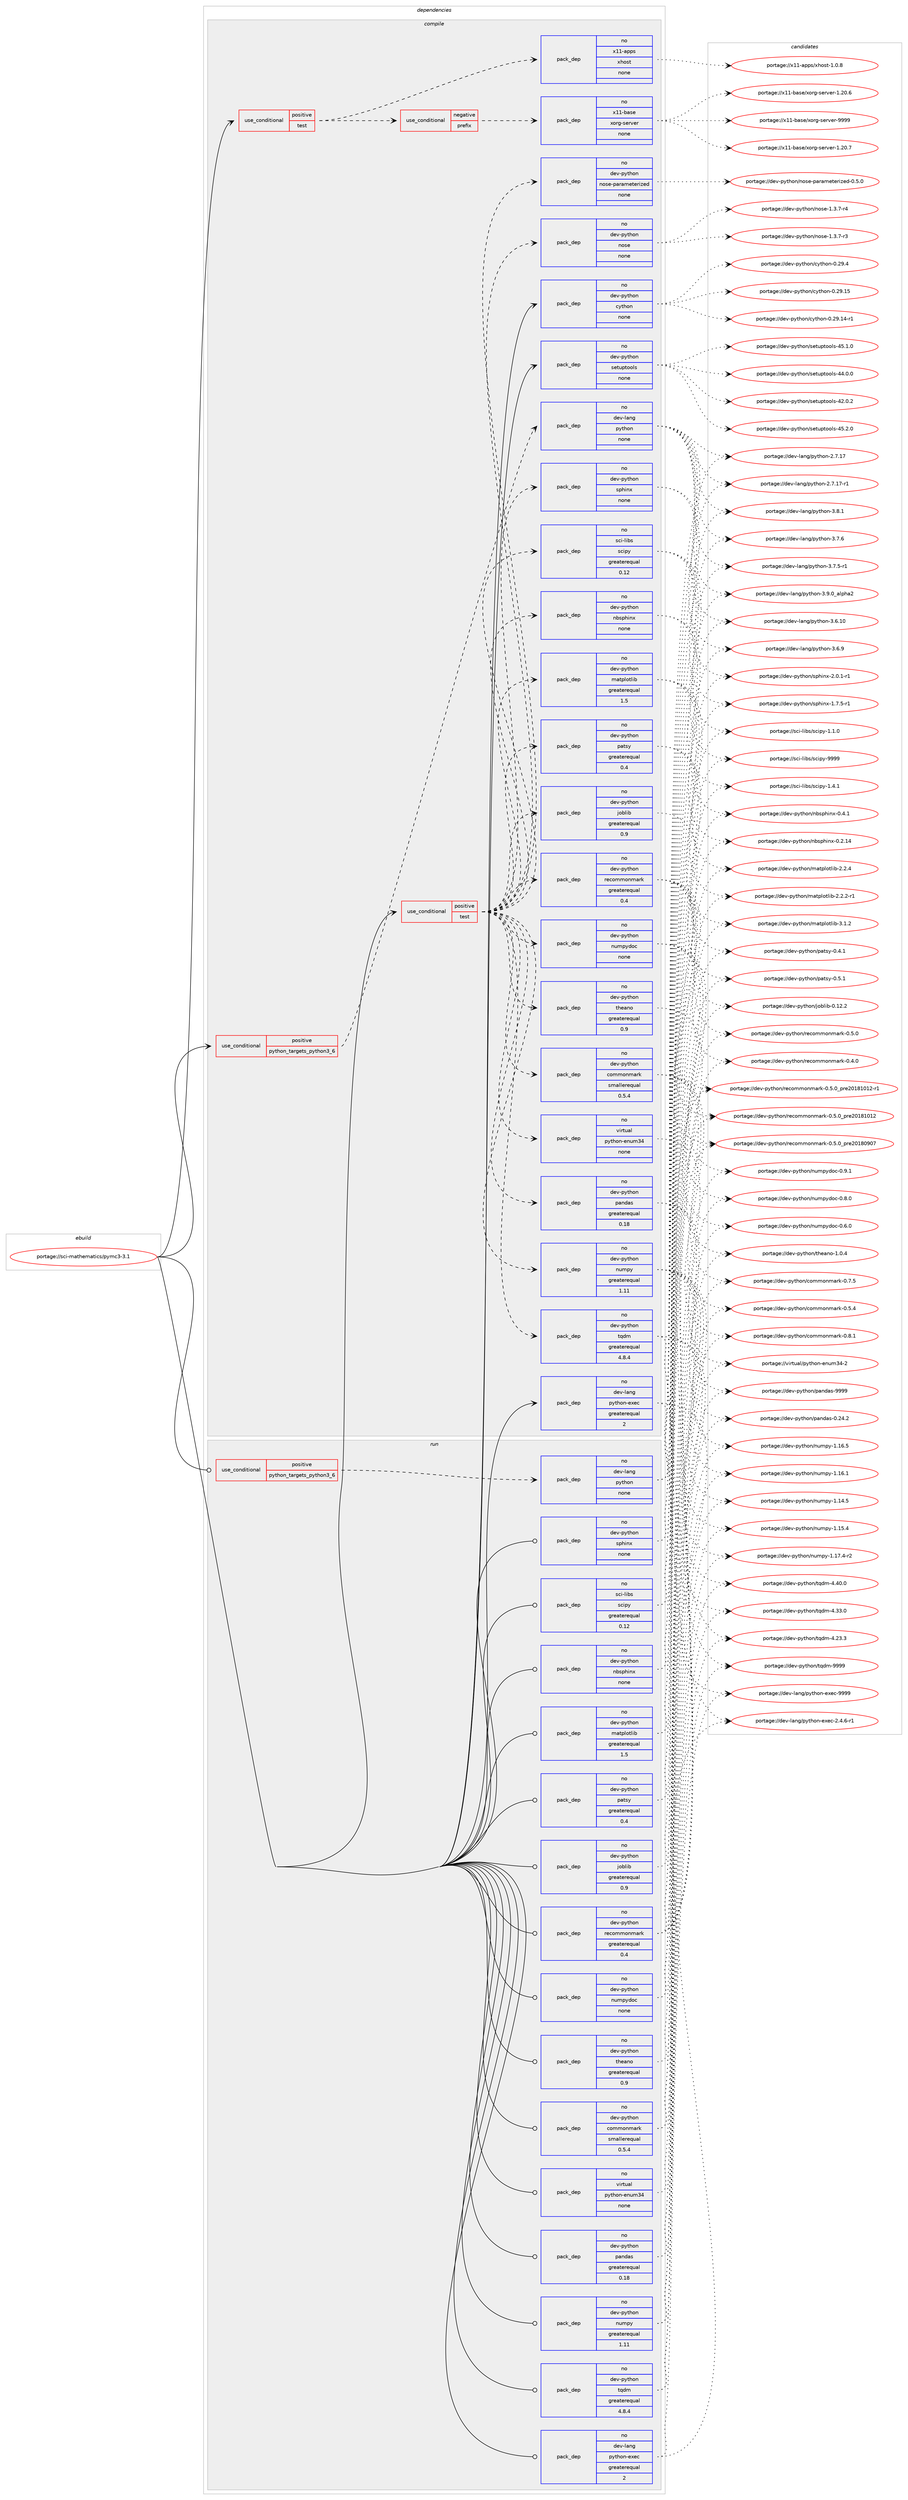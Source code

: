 digraph prolog {

# *************
# Graph options
# *************

newrank=true;
concentrate=true;
compound=true;
graph [rankdir=LR,fontname=Helvetica,fontsize=10,ranksep=1.5];#, ranksep=2.5, nodesep=0.2];
edge  [arrowhead=vee];
node  [fontname=Helvetica,fontsize=10];

# **********
# The ebuild
# **********

subgraph cluster_leftcol {
color=gray;
rank=same;
label=<<i>ebuild</i>>;
id [label="portage://sci-mathematics/pymc3-3.1", color=red, width=4, href="../sci-mathematics/pymc3-3.1.svg"];
}

# ****************
# The dependencies
# ****************

subgraph cluster_midcol {
color=gray;
label=<<i>dependencies</i>>;
subgraph cluster_compile {
fillcolor="#eeeeee";
style=filled;
label=<<i>compile</i>>;
subgraph cond16700 {
dependency85056 [label=<<TABLE BORDER="0" CELLBORDER="1" CELLSPACING="0" CELLPADDING="4"><TR><TD ROWSPAN="3" CELLPADDING="10">use_conditional</TD></TR><TR><TD>positive</TD></TR><TR><TD>python_targets_python3_6</TD></TR></TABLE>>, shape=none, color=red];
subgraph pack66903 {
dependency85057 [label=<<TABLE BORDER="0" CELLBORDER="1" CELLSPACING="0" CELLPADDING="4" WIDTH="220"><TR><TD ROWSPAN="6" CELLPADDING="30">pack_dep</TD></TR><TR><TD WIDTH="110">no</TD></TR><TR><TD>dev-lang</TD></TR><TR><TD>python</TD></TR><TR><TD>none</TD></TR><TR><TD></TD></TR></TABLE>>, shape=none, color=blue];
}
dependency85056:e -> dependency85057:w [weight=20,style="dashed",arrowhead="vee"];
}
id:e -> dependency85056:w [weight=20,style="solid",arrowhead="vee"];
subgraph cond16701 {
dependency85058 [label=<<TABLE BORDER="0" CELLBORDER="1" CELLSPACING="0" CELLPADDING="4"><TR><TD ROWSPAN="3" CELLPADDING="10">use_conditional</TD></TR><TR><TD>positive</TD></TR><TR><TD>test</TD></TR></TABLE>>, shape=none, color=red];
subgraph cond16702 {
dependency85059 [label=<<TABLE BORDER="0" CELLBORDER="1" CELLSPACING="0" CELLPADDING="4"><TR><TD ROWSPAN="3" CELLPADDING="10">use_conditional</TD></TR><TR><TD>negative</TD></TR><TR><TD>prefix</TD></TR></TABLE>>, shape=none, color=red];
subgraph pack66904 {
dependency85060 [label=<<TABLE BORDER="0" CELLBORDER="1" CELLSPACING="0" CELLPADDING="4" WIDTH="220"><TR><TD ROWSPAN="6" CELLPADDING="30">pack_dep</TD></TR><TR><TD WIDTH="110">no</TD></TR><TR><TD>x11-base</TD></TR><TR><TD>xorg-server</TD></TR><TR><TD>none</TD></TR><TR><TD></TD></TR></TABLE>>, shape=none, color=blue];
}
dependency85059:e -> dependency85060:w [weight=20,style="dashed",arrowhead="vee"];
}
dependency85058:e -> dependency85059:w [weight=20,style="dashed",arrowhead="vee"];
subgraph pack66905 {
dependency85061 [label=<<TABLE BORDER="0" CELLBORDER="1" CELLSPACING="0" CELLPADDING="4" WIDTH="220"><TR><TD ROWSPAN="6" CELLPADDING="30">pack_dep</TD></TR><TR><TD WIDTH="110">no</TD></TR><TR><TD>x11-apps</TD></TR><TR><TD>xhost</TD></TR><TR><TD>none</TD></TR><TR><TD></TD></TR></TABLE>>, shape=none, color=blue];
}
dependency85058:e -> dependency85061:w [weight=20,style="dashed",arrowhead="vee"];
}
id:e -> dependency85058:w [weight=20,style="solid",arrowhead="vee"];
subgraph cond16703 {
dependency85062 [label=<<TABLE BORDER="0" CELLBORDER="1" CELLSPACING="0" CELLPADDING="4"><TR><TD ROWSPAN="3" CELLPADDING="10">use_conditional</TD></TR><TR><TD>positive</TD></TR><TR><TD>test</TD></TR></TABLE>>, shape=none, color=red];
subgraph pack66906 {
dependency85063 [label=<<TABLE BORDER="0" CELLBORDER="1" CELLSPACING="0" CELLPADDING="4" WIDTH="220"><TR><TD ROWSPAN="6" CELLPADDING="30">pack_dep</TD></TR><TR><TD WIDTH="110">no</TD></TR><TR><TD>dev-python</TD></TR><TR><TD>commonmark</TD></TR><TR><TD>smallerequal</TD></TR><TR><TD>0.5.4</TD></TR></TABLE>>, shape=none, color=blue];
}
dependency85062:e -> dependency85063:w [weight=20,style="dashed",arrowhead="vee"];
subgraph pack66907 {
dependency85064 [label=<<TABLE BORDER="0" CELLBORDER="1" CELLSPACING="0" CELLPADDING="4" WIDTH="220"><TR><TD ROWSPAN="6" CELLPADDING="30">pack_dep</TD></TR><TR><TD WIDTH="110">no</TD></TR><TR><TD>dev-python</TD></TR><TR><TD>joblib</TD></TR><TR><TD>greaterequal</TD></TR><TR><TD>0.9</TD></TR></TABLE>>, shape=none, color=blue];
}
dependency85062:e -> dependency85064:w [weight=20,style="dashed",arrowhead="vee"];
subgraph pack66908 {
dependency85065 [label=<<TABLE BORDER="0" CELLBORDER="1" CELLSPACING="0" CELLPADDING="4" WIDTH="220"><TR><TD ROWSPAN="6" CELLPADDING="30">pack_dep</TD></TR><TR><TD WIDTH="110">no</TD></TR><TR><TD>dev-python</TD></TR><TR><TD>numpy</TD></TR><TR><TD>greaterequal</TD></TR><TR><TD>1.11</TD></TR></TABLE>>, shape=none, color=blue];
}
dependency85062:e -> dependency85065:w [weight=20,style="dashed",arrowhead="vee"];
subgraph pack66909 {
dependency85066 [label=<<TABLE BORDER="0" CELLBORDER="1" CELLSPACING="0" CELLPADDING="4" WIDTH="220"><TR><TD ROWSPAN="6" CELLPADDING="30">pack_dep</TD></TR><TR><TD WIDTH="110">no</TD></TR><TR><TD>dev-python</TD></TR><TR><TD>matplotlib</TD></TR><TR><TD>greaterequal</TD></TR><TR><TD>1.5</TD></TR></TABLE>>, shape=none, color=blue];
}
dependency85062:e -> dependency85066:w [weight=20,style="dashed",arrowhead="vee"];
subgraph pack66910 {
dependency85067 [label=<<TABLE BORDER="0" CELLBORDER="1" CELLSPACING="0" CELLPADDING="4" WIDTH="220"><TR><TD ROWSPAN="6" CELLPADDING="30">pack_dep</TD></TR><TR><TD WIDTH="110">no</TD></TR><TR><TD>dev-python</TD></TR><TR><TD>nbsphinx</TD></TR><TR><TD>none</TD></TR><TR><TD></TD></TR></TABLE>>, shape=none, color=blue];
}
dependency85062:e -> dependency85067:w [weight=20,style="dashed",arrowhead="vee"];
subgraph pack66911 {
dependency85068 [label=<<TABLE BORDER="0" CELLBORDER="1" CELLSPACING="0" CELLPADDING="4" WIDTH="220"><TR><TD ROWSPAN="6" CELLPADDING="30">pack_dep</TD></TR><TR><TD WIDTH="110">no</TD></TR><TR><TD>dev-python</TD></TR><TR><TD>numpydoc</TD></TR><TR><TD>none</TD></TR><TR><TD></TD></TR></TABLE>>, shape=none, color=blue];
}
dependency85062:e -> dependency85068:w [weight=20,style="dashed",arrowhead="vee"];
subgraph pack66912 {
dependency85069 [label=<<TABLE BORDER="0" CELLBORDER="1" CELLSPACING="0" CELLPADDING="4" WIDTH="220"><TR><TD ROWSPAN="6" CELLPADDING="30">pack_dep</TD></TR><TR><TD WIDTH="110">no</TD></TR><TR><TD>dev-python</TD></TR><TR><TD>pandas</TD></TR><TR><TD>greaterequal</TD></TR><TR><TD>0.18</TD></TR></TABLE>>, shape=none, color=blue];
}
dependency85062:e -> dependency85069:w [weight=20,style="dashed",arrowhead="vee"];
subgraph pack66913 {
dependency85070 [label=<<TABLE BORDER="0" CELLBORDER="1" CELLSPACING="0" CELLPADDING="4" WIDTH="220"><TR><TD ROWSPAN="6" CELLPADDING="30">pack_dep</TD></TR><TR><TD WIDTH="110">no</TD></TR><TR><TD>dev-python</TD></TR><TR><TD>patsy</TD></TR><TR><TD>greaterequal</TD></TR><TR><TD>0.4</TD></TR></TABLE>>, shape=none, color=blue];
}
dependency85062:e -> dependency85070:w [weight=20,style="dashed",arrowhead="vee"];
subgraph pack66914 {
dependency85071 [label=<<TABLE BORDER="0" CELLBORDER="1" CELLSPACING="0" CELLPADDING="4" WIDTH="220"><TR><TD ROWSPAN="6" CELLPADDING="30">pack_dep</TD></TR><TR><TD WIDTH="110">no</TD></TR><TR><TD>dev-python</TD></TR><TR><TD>recommonmark</TD></TR><TR><TD>greaterequal</TD></TR><TR><TD>0.4</TD></TR></TABLE>>, shape=none, color=blue];
}
dependency85062:e -> dependency85071:w [weight=20,style="dashed",arrowhead="vee"];
subgraph pack66915 {
dependency85072 [label=<<TABLE BORDER="0" CELLBORDER="1" CELLSPACING="0" CELLPADDING="4" WIDTH="220"><TR><TD ROWSPAN="6" CELLPADDING="30">pack_dep</TD></TR><TR><TD WIDTH="110">no</TD></TR><TR><TD>dev-python</TD></TR><TR><TD>sphinx</TD></TR><TR><TD>none</TD></TR><TR><TD></TD></TR></TABLE>>, shape=none, color=blue];
}
dependency85062:e -> dependency85072:w [weight=20,style="dashed",arrowhead="vee"];
subgraph pack66916 {
dependency85073 [label=<<TABLE BORDER="0" CELLBORDER="1" CELLSPACING="0" CELLPADDING="4" WIDTH="220"><TR><TD ROWSPAN="6" CELLPADDING="30">pack_dep</TD></TR><TR><TD WIDTH="110">no</TD></TR><TR><TD>dev-python</TD></TR><TR><TD>theano</TD></TR><TR><TD>greaterequal</TD></TR><TR><TD>0.9</TD></TR></TABLE>>, shape=none, color=blue];
}
dependency85062:e -> dependency85073:w [weight=20,style="dashed",arrowhead="vee"];
subgraph pack66917 {
dependency85074 [label=<<TABLE BORDER="0" CELLBORDER="1" CELLSPACING="0" CELLPADDING="4" WIDTH="220"><TR><TD ROWSPAN="6" CELLPADDING="30">pack_dep</TD></TR><TR><TD WIDTH="110">no</TD></TR><TR><TD>dev-python</TD></TR><TR><TD>tqdm</TD></TR><TR><TD>greaterequal</TD></TR><TR><TD>4.8.4</TD></TR></TABLE>>, shape=none, color=blue];
}
dependency85062:e -> dependency85074:w [weight=20,style="dashed",arrowhead="vee"];
subgraph pack66918 {
dependency85075 [label=<<TABLE BORDER="0" CELLBORDER="1" CELLSPACING="0" CELLPADDING="4" WIDTH="220"><TR><TD ROWSPAN="6" CELLPADDING="30">pack_dep</TD></TR><TR><TD WIDTH="110">no</TD></TR><TR><TD>sci-libs</TD></TR><TR><TD>scipy</TD></TR><TR><TD>greaterequal</TD></TR><TR><TD>0.12</TD></TR></TABLE>>, shape=none, color=blue];
}
dependency85062:e -> dependency85075:w [weight=20,style="dashed",arrowhead="vee"];
subgraph pack66919 {
dependency85076 [label=<<TABLE BORDER="0" CELLBORDER="1" CELLSPACING="0" CELLPADDING="4" WIDTH="220"><TR><TD ROWSPAN="6" CELLPADDING="30">pack_dep</TD></TR><TR><TD WIDTH="110">no</TD></TR><TR><TD>virtual</TD></TR><TR><TD>python-enum34</TD></TR><TR><TD>none</TD></TR><TR><TD></TD></TR></TABLE>>, shape=none, color=blue];
}
dependency85062:e -> dependency85076:w [weight=20,style="dashed",arrowhead="vee"];
subgraph pack66920 {
dependency85077 [label=<<TABLE BORDER="0" CELLBORDER="1" CELLSPACING="0" CELLPADDING="4" WIDTH="220"><TR><TD ROWSPAN="6" CELLPADDING="30">pack_dep</TD></TR><TR><TD WIDTH="110">no</TD></TR><TR><TD>dev-python</TD></TR><TR><TD>nose</TD></TR><TR><TD>none</TD></TR><TR><TD></TD></TR></TABLE>>, shape=none, color=blue];
}
dependency85062:e -> dependency85077:w [weight=20,style="dashed",arrowhead="vee"];
subgraph pack66921 {
dependency85078 [label=<<TABLE BORDER="0" CELLBORDER="1" CELLSPACING="0" CELLPADDING="4" WIDTH="220"><TR><TD ROWSPAN="6" CELLPADDING="30">pack_dep</TD></TR><TR><TD WIDTH="110">no</TD></TR><TR><TD>dev-python</TD></TR><TR><TD>nose-parameterized</TD></TR><TR><TD>none</TD></TR><TR><TD></TD></TR></TABLE>>, shape=none, color=blue];
}
dependency85062:e -> dependency85078:w [weight=20,style="dashed",arrowhead="vee"];
}
id:e -> dependency85062:w [weight=20,style="solid",arrowhead="vee"];
subgraph pack66922 {
dependency85079 [label=<<TABLE BORDER="0" CELLBORDER="1" CELLSPACING="0" CELLPADDING="4" WIDTH="220"><TR><TD ROWSPAN="6" CELLPADDING="30">pack_dep</TD></TR><TR><TD WIDTH="110">no</TD></TR><TR><TD>dev-lang</TD></TR><TR><TD>python-exec</TD></TR><TR><TD>greaterequal</TD></TR><TR><TD>2</TD></TR></TABLE>>, shape=none, color=blue];
}
id:e -> dependency85079:w [weight=20,style="solid",arrowhead="vee"];
subgraph pack66923 {
dependency85080 [label=<<TABLE BORDER="0" CELLBORDER="1" CELLSPACING="0" CELLPADDING="4" WIDTH="220"><TR><TD ROWSPAN="6" CELLPADDING="30">pack_dep</TD></TR><TR><TD WIDTH="110">no</TD></TR><TR><TD>dev-python</TD></TR><TR><TD>cython</TD></TR><TR><TD>none</TD></TR><TR><TD></TD></TR></TABLE>>, shape=none, color=blue];
}
id:e -> dependency85080:w [weight=20,style="solid",arrowhead="vee"];
subgraph pack66924 {
dependency85081 [label=<<TABLE BORDER="0" CELLBORDER="1" CELLSPACING="0" CELLPADDING="4" WIDTH="220"><TR><TD ROWSPAN="6" CELLPADDING="30">pack_dep</TD></TR><TR><TD WIDTH="110">no</TD></TR><TR><TD>dev-python</TD></TR><TR><TD>setuptools</TD></TR><TR><TD>none</TD></TR><TR><TD></TD></TR></TABLE>>, shape=none, color=blue];
}
id:e -> dependency85081:w [weight=20,style="solid",arrowhead="vee"];
}
subgraph cluster_compileandrun {
fillcolor="#eeeeee";
style=filled;
label=<<i>compile and run</i>>;
}
subgraph cluster_run {
fillcolor="#eeeeee";
style=filled;
label=<<i>run</i>>;
subgraph cond16704 {
dependency85082 [label=<<TABLE BORDER="0" CELLBORDER="1" CELLSPACING="0" CELLPADDING="4"><TR><TD ROWSPAN="3" CELLPADDING="10">use_conditional</TD></TR><TR><TD>positive</TD></TR><TR><TD>python_targets_python3_6</TD></TR></TABLE>>, shape=none, color=red];
subgraph pack66925 {
dependency85083 [label=<<TABLE BORDER="0" CELLBORDER="1" CELLSPACING="0" CELLPADDING="4" WIDTH="220"><TR><TD ROWSPAN="6" CELLPADDING="30">pack_dep</TD></TR><TR><TD WIDTH="110">no</TD></TR><TR><TD>dev-lang</TD></TR><TR><TD>python</TD></TR><TR><TD>none</TD></TR><TR><TD></TD></TR></TABLE>>, shape=none, color=blue];
}
dependency85082:e -> dependency85083:w [weight=20,style="dashed",arrowhead="vee"];
}
id:e -> dependency85082:w [weight=20,style="solid",arrowhead="odot"];
subgraph pack66926 {
dependency85084 [label=<<TABLE BORDER="0" CELLBORDER="1" CELLSPACING="0" CELLPADDING="4" WIDTH="220"><TR><TD ROWSPAN="6" CELLPADDING="30">pack_dep</TD></TR><TR><TD WIDTH="110">no</TD></TR><TR><TD>dev-lang</TD></TR><TR><TD>python-exec</TD></TR><TR><TD>greaterequal</TD></TR><TR><TD>2</TD></TR></TABLE>>, shape=none, color=blue];
}
id:e -> dependency85084:w [weight=20,style="solid",arrowhead="odot"];
subgraph pack66927 {
dependency85085 [label=<<TABLE BORDER="0" CELLBORDER="1" CELLSPACING="0" CELLPADDING="4" WIDTH="220"><TR><TD ROWSPAN="6" CELLPADDING="30">pack_dep</TD></TR><TR><TD WIDTH="110">no</TD></TR><TR><TD>dev-python</TD></TR><TR><TD>commonmark</TD></TR><TR><TD>smallerequal</TD></TR><TR><TD>0.5.4</TD></TR></TABLE>>, shape=none, color=blue];
}
id:e -> dependency85085:w [weight=20,style="solid",arrowhead="odot"];
subgraph pack66928 {
dependency85086 [label=<<TABLE BORDER="0" CELLBORDER="1" CELLSPACING="0" CELLPADDING="4" WIDTH="220"><TR><TD ROWSPAN="6" CELLPADDING="30">pack_dep</TD></TR><TR><TD WIDTH="110">no</TD></TR><TR><TD>dev-python</TD></TR><TR><TD>joblib</TD></TR><TR><TD>greaterequal</TD></TR><TR><TD>0.9</TD></TR></TABLE>>, shape=none, color=blue];
}
id:e -> dependency85086:w [weight=20,style="solid",arrowhead="odot"];
subgraph pack66929 {
dependency85087 [label=<<TABLE BORDER="0" CELLBORDER="1" CELLSPACING="0" CELLPADDING="4" WIDTH="220"><TR><TD ROWSPAN="6" CELLPADDING="30">pack_dep</TD></TR><TR><TD WIDTH="110">no</TD></TR><TR><TD>dev-python</TD></TR><TR><TD>matplotlib</TD></TR><TR><TD>greaterequal</TD></TR><TR><TD>1.5</TD></TR></TABLE>>, shape=none, color=blue];
}
id:e -> dependency85087:w [weight=20,style="solid",arrowhead="odot"];
subgraph pack66930 {
dependency85088 [label=<<TABLE BORDER="0" CELLBORDER="1" CELLSPACING="0" CELLPADDING="4" WIDTH="220"><TR><TD ROWSPAN="6" CELLPADDING="30">pack_dep</TD></TR><TR><TD WIDTH="110">no</TD></TR><TR><TD>dev-python</TD></TR><TR><TD>nbsphinx</TD></TR><TR><TD>none</TD></TR><TR><TD></TD></TR></TABLE>>, shape=none, color=blue];
}
id:e -> dependency85088:w [weight=20,style="solid",arrowhead="odot"];
subgraph pack66931 {
dependency85089 [label=<<TABLE BORDER="0" CELLBORDER="1" CELLSPACING="0" CELLPADDING="4" WIDTH="220"><TR><TD ROWSPAN="6" CELLPADDING="30">pack_dep</TD></TR><TR><TD WIDTH="110">no</TD></TR><TR><TD>dev-python</TD></TR><TR><TD>numpy</TD></TR><TR><TD>greaterequal</TD></TR><TR><TD>1.11</TD></TR></TABLE>>, shape=none, color=blue];
}
id:e -> dependency85089:w [weight=20,style="solid",arrowhead="odot"];
subgraph pack66932 {
dependency85090 [label=<<TABLE BORDER="0" CELLBORDER="1" CELLSPACING="0" CELLPADDING="4" WIDTH="220"><TR><TD ROWSPAN="6" CELLPADDING="30">pack_dep</TD></TR><TR><TD WIDTH="110">no</TD></TR><TR><TD>dev-python</TD></TR><TR><TD>numpydoc</TD></TR><TR><TD>none</TD></TR><TR><TD></TD></TR></TABLE>>, shape=none, color=blue];
}
id:e -> dependency85090:w [weight=20,style="solid",arrowhead="odot"];
subgraph pack66933 {
dependency85091 [label=<<TABLE BORDER="0" CELLBORDER="1" CELLSPACING="0" CELLPADDING="4" WIDTH="220"><TR><TD ROWSPAN="6" CELLPADDING="30">pack_dep</TD></TR><TR><TD WIDTH="110">no</TD></TR><TR><TD>dev-python</TD></TR><TR><TD>pandas</TD></TR><TR><TD>greaterequal</TD></TR><TR><TD>0.18</TD></TR></TABLE>>, shape=none, color=blue];
}
id:e -> dependency85091:w [weight=20,style="solid",arrowhead="odot"];
subgraph pack66934 {
dependency85092 [label=<<TABLE BORDER="0" CELLBORDER="1" CELLSPACING="0" CELLPADDING="4" WIDTH="220"><TR><TD ROWSPAN="6" CELLPADDING="30">pack_dep</TD></TR><TR><TD WIDTH="110">no</TD></TR><TR><TD>dev-python</TD></TR><TR><TD>patsy</TD></TR><TR><TD>greaterequal</TD></TR><TR><TD>0.4</TD></TR></TABLE>>, shape=none, color=blue];
}
id:e -> dependency85092:w [weight=20,style="solid",arrowhead="odot"];
subgraph pack66935 {
dependency85093 [label=<<TABLE BORDER="0" CELLBORDER="1" CELLSPACING="0" CELLPADDING="4" WIDTH="220"><TR><TD ROWSPAN="6" CELLPADDING="30">pack_dep</TD></TR><TR><TD WIDTH="110">no</TD></TR><TR><TD>dev-python</TD></TR><TR><TD>recommonmark</TD></TR><TR><TD>greaterequal</TD></TR><TR><TD>0.4</TD></TR></TABLE>>, shape=none, color=blue];
}
id:e -> dependency85093:w [weight=20,style="solid",arrowhead="odot"];
subgraph pack66936 {
dependency85094 [label=<<TABLE BORDER="0" CELLBORDER="1" CELLSPACING="0" CELLPADDING="4" WIDTH="220"><TR><TD ROWSPAN="6" CELLPADDING="30">pack_dep</TD></TR><TR><TD WIDTH="110">no</TD></TR><TR><TD>dev-python</TD></TR><TR><TD>sphinx</TD></TR><TR><TD>none</TD></TR><TR><TD></TD></TR></TABLE>>, shape=none, color=blue];
}
id:e -> dependency85094:w [weight=20,style="solid",arrowhead="odot"];
subgraph pack66937 {
dependency85095 [label=<<TABLE BORDER="0" CELLBORDER="1" CELLSPACING="0" CELLPADDING="4" WIDTH="220"><TR><TD ROWSPAN="6" CELLPADDING="30">pack_dep</TD></TR><TR><TD WIDTH="110">no</TD></TR><TR><TD>dev-python</TD></TR><TR><TD>theano</TD></TR><TR><TD>greaterequal</TD></TR><TR><TD>0.9</TD></TR></TABLE>>, shape=none, color=blue];
}
id:e -> dependency85095:w [weight=20,style="solid",arrowhead="odot"];
subgraph pack66938 {
dependency85096 [label=<<TABLE BORDER="0" CELLBORDER="1" CELLSPACING="0" CELLPADDING="4" WIDTH="220"><TR><TD ROWSPAN="6" CELLPADDING="30">pack_dep</TD></TR><TR><TD WIDTH="110">no</TD></TR><TR><TD>dev-python</TD></TR><TR><TD>tqdm</TD></TR><TR><TD>greaterequal</TD></TR><TR><TD>4.8.4</TD></TR></TABLE>>, shape=none, color=blue];
}
id:e -> dependency85096:w [weight=20,style="solid",arrowhead="odot"];
subgraph pack66939 {
dependency85097 [label=<<TABLE BORDER="0" CELLBORDER="1" CELLSPACING="0" CELLPADDING="4" WIDTH="220"><TR><TD ROWSPAN="6" CELLPADDING="30">pack_dep</TD></TR><TR><TD WIDTH="110">no</TD></TR><TR><TD>sci-libs</TD></TR><TR><TD>scipy</TD></TR><TR><TD>greaterequal</TD></TR><TR><TD>0.12</TD></TR></TABLE>>, shape=none, color=blue];
}
id:e -> dependency85097:w [weight=20,style="solid",arrowhead="odot"];
subgraph pack66940 {
dependency85098 [label=<<TABLE BORDER="0" CELLBORDER="1" CELLSPACING="0" CELLPADDING="4" WIDTH="220"><TR><TD ROWSPAN="6" CELLPADDING="30">pack_dep</TD></TR><TR><TD WIDTH="110">no</TD></TR><TR><TD>virtual</TD></TR><TR><TD>python-enum34</TD></TR><TR><TD>none</TD></TR><TR><TD></TD></TR></TABLE>>, shape=none, color=blue];
}
id:e -> dependency85098:w [weight=20,style="solid",arrowhead="odot"];
}
}

# **************
# The candidates
# **************

subgraph cluster_choices {
rank=same;
color=gray;
label=<<i>candidates</i>>;

subgraph choice66903 {
color=black;
nodesep=1;
choice10010111845108971101034711212111610411111045514657464895971081121049750 [label="portage://dev-lang/python-3.9.0_alpha2", color=red, width=4,href="../dev-lang/python-3.9.0_alpha2.svg"];
choice100101118451089711010347112121116104111110455146564649 [label="portage://dev-lang/python-3.8.1", color=red, width=4,href="../dev-lang/python-3.8.1.svg"];
choice100101118451089711010347112121116104111110455146554654 [label="portage://dev-lang/python-3.7.6", color=red, width=4,href="../dev-lang/python-3.7.6.svg"];
choice1001011184510897110103471121211161041111104551465546534511449 [label="portage://dev-lang/python-3.7.5-r1", color=red, width=4,href="../dev-lang/python-3.7.5-r1.svg"];
choice100101118451089711010347112121116104111110455146544657 [label="portage://dev-lang/python-3.6.9", color=red, width=4,href="../dev-lang/python-3.6.9.svg"];
choice10010111845108971101034711212111610411111045514654464948 [label="portage://dev-lang/python-3.6.10", color=red, width=4,href="../dev-lang/python-3.6.10.svg"];
choice100101118451089711010347112121116104111110455046554649554511449 [label="portage://dev-lang/python-2.7.17-r1", color=red, width=4,href="../dev-lang/python-2.7.17-r1.svg"];
choice10010111845108971101034711212111610411111045504655464955 [label="portage://dev-lang/python-2.7.17", color=red, width=4,href="../dev-lang/python-2.7.17.svg"];
dependency85057:e -> choice10010111845108971101034711212111610411111045514657464895971081121049750:w [style=dotted,weight="100"];
dependency85057:e -> choice100101118451089711010347112121116104111110455146564649:w [style=dotted,weight="100"];
dependency85057:e -> choice100101118451089711010347112121116104111110455146554654:w [style=dotted,weight="100"];
dependency85057:e -> choice1001011184510897110103471121211161041111104551465546534511449:w [style=dotted,weight="100"];
dependency85057:e -> choice100101118451089711010347112121116104111110455146544657:w [style=dotted,weight="100"];
dependency85057:e -> choice10010111845108971101034711212111610411111045514654464948:w [style=dotted,weight="100"];
dependency85057:e -> choice100101118451089711010347112121116104111110455046554649554511449:w [style=dotted,weight="100"];
dependency85057:e -> choice10010111845108971101034711212111610411111045504655464955:w [style=dotted,weight="100"];
}
subgraph choice66904 {
color=black;
nodesep=1;
choice120494945989711510147120111114103451151011141181011144557575757 [label="portage://x11-base/xorg-server-9999", color=red, width=4,href="../x11-base/xorg-server-9999.svg"];
choice1204949459897115101471201111141034511510111411810111445494650484655 [label="portage://x11-base/xorg-server-1.20.7", color=red, width=4,href="../x11-base/xorg-server-1.20.7.svg"];
choice1204949459897115101471201111141034511510111411810111445494650484654 [label="portage://x11-base/xorg-server-1.20.6", color=red, width=4,href="../x11-base/xorg-server-1.20.6.svg"];
dependency85060:e -> choice120494945989711510147120111114103451151011141181011144557575757:w [style=dotted,weight="100"];
dependency85060:e -> choice1204949459897115101471201111141034511510111411810111445494650484655:w [style=dotted,weight="100"];
dependency85060:e -> choice1204949459897115101471201111141034511510111411810111445494650484654:w [style=dotted,weight="100"];
}
subgraph choice66905 {
color=black;
nodesep=1;
choice1204949459711211211547120104111115116454946484656 [label="portage://x11-apps/xhost-1.0.8", color=red, width=4,href="../x11-apps/xhost-1.0.8.svg"];
dependency85061:e -> choice1204949459711211211547120104111115116454946484656:w [style=dotted,weight="100"];
}
subgraph choice66906 {
color=black;
nodesep=1;
choice10010111845112121116104111110479911110910911111010997114107454846564649 [label="portage://dev-python/commonmark-0.8.1", color=red, width=4,href="../dev-python/commonmark-0.8.1.svg"];
choice10010111845112121116104111110479911110910911111010997114107454846554653 [label="portage://dev-python/commonmark-0.7.5", color=red, width=4,href="../dev-python/commonmark-0.7.5.svg"];
choice10010111845112121116104111110479911110910911111010997114107454846534652 [label="portage://dev-python/commonmark-0.5.4", color=red, width=4,href="../dev-python/commonmark-0.5.4.svg"];
dependency85063:e -> choice10010111845112121116104111110479911110910911111010997114107454846564649:w [style=dotted,weight="100"];
dependency85063:e -> choice10010111845112121116104111110479911110910911111010997114107454846554653:w [style=dotted,weight="100"];
dependency85063:e -> choice10010111845112121116104111110479911110910911111010997114107454846534652:w [style=dotted,weight="100"];
}
subgraph choice66907 {
color=black;
nodesep=1;
choice1001011184511212111610411111047106111981081059845484649504650 [label="portage://dev-python/joblib-0.12.2", color=red, width=4,href="../dev-python/joblib-0.12.2.svg"];
dependency85064:e -> choice1001011184511212111610411111047106111981081059845484649504650:w [style=dotted,weight="100"];
}
subgraph choice66908 {
color=black;
nodesep=1;
choice1001011184511212111610411111047110117109112121454946495546524511450 [label="portage://dev-python/numpy-1.17.4-r2", color=red, width=4,href="../dev-python/numpy-1.17.4-r2.svg"];
choice100101118451121211161041111104711011710911212145494649544653 [label="portage://dev-python/numpy-1.16.5", color=red, width=4,href="../dev-python/numpy-1.16.5.svg"];
choice100101118451121211161041111104711011710911212145494649544649 [label="portage://dev-python/numpy-1.16.1", color=red, width=4,href="../dev-python/numpy-1.16.1.svg"];
choice100101118451121211161041111104711011710911212145494649534652 [label="portage://dev-python/numpy-1.15.4", color=red, width=4,href="../dev-python/numpy-1.15.4.svg"];
choice100101118451121211161041111104711011710911212145494649524653 [label="portage://dev-python/numpy-1.14.5", color=red, width=4,href="../dev-python/numpy-1.14.5.svg"];
dependency85065:e -> choice1001011184511212111610411111047110117109112121454946495546524511450:w [style=dotted,weight="100"];
dependency85065:e -> choice100101118451121211161041111104711011710911212145494649544653:w [style=dotted,weight="100"];
dependency85065:e -> choice100101118451121211161041111104711011710911212145494649544649:w [style=dotted,weight="100"];
dependency85065:e -> choice100101118451121211161041111104711011710911212145494649534652:w [style=dotted,weight="100"];
dependency85065:e -> choice100101118451121211161041111104711011710911212145494649524653:w [style=dotted,weight="100"];
}
subgraph choice66909 {
color=black;
nodesep=1;
choice10010111845112121116104111110471099711611210811111610810598455146494650 [label="portage://dev-python/matplotlib-3.1.2", color=red, width=4,href="../dev-python/matplotlib-3.1.2.svg"];
choice10010111845112121116104111110471099711611210811111610810598455046504652 [label="portage://dev-python/matplotlib-2.2.4", color=red, width=4,href="../dev-python/matplotlib-2.2.4.svg"];
choice100101118451121211161041111104710997116112108111116108105984550465046504511449 [label="portage://dev-python/matplotlib-2.2.2-r1", color=red, width=4,href="../dev-python/matplotlib-2.2.2-r1.svg"];
dependency85066:e -> choice10010111845112121116104111110471099711611210811111610810598455146494650:w [style=dotted,weight="100"];
dependency85066:e -> choice10010111845112121116104111110471099711611210811111610810598455046504652:w [style=dotted,weight="100"];
dependency85066:e -> choice100101118451121211161041111104710997116112108111116108105984550465046504511449:w [style=dotted,weight="100"];
}
subgraph choice66910 {
color=black;
nodesep=1;
choice100101118451121211161041111104711098115112104105110120454846524649 [label="portage://dev-python/nbsphinx-0.4.1", color=red, width=4,href="../dev-python/nbsphinx-0.4.1.svg"];
choice10010111845112121116104111110471109811511210410511012045484650464952 [label="portage://dev-python/nbsphinx-0.2.14", color=red, width=4,href="../dev-python/nbsphinx-0.2.14.svg"];
dependency85067:e -> choice100101118451121211161041111104711098115112104105110120454846524649:w [style=dotted,weight="100"];
dependency85067:e -> choice10010111845112121116104111110471109811511210410511012045484650464952:w [style=dotted,weight="100"];
}
subgraph choice66911 {
color=black;
nodesep=1;
choice100101118451121211161041111104711011710911212110011199454846574649 [label="portage://dev-python/numpydoc-0.9.1", color=red, width=4,href="../dev-python/numpydoc-0.9.1.svg"];
choice100101118451121211161041111104711011710911212110011199454846564648 [label="portage://dev-python/numpydoc-0.8.0", color=red, width=4,href="../dev-python/numpydoc-0.8.0.svg"];
choice100101118451121211161041111104711011710911212110011199454846544648 [label="portage://dev-python/numpydoc-0.6.0", color=red, width=4,href="../dev-python/numpydoc-0.6.0.svg"];
dependency85068:e -> choice100101118451121211161041111104711011710911212110011199454846574649:w [style=dotted,weight="100"];
dependency85068:e -> choice100101118451121211161041111104711011710911212110011199454846564648:w [style=dotted,weight="100"];
dependency85068:e -> choice100101118451121211161041111104711011710911212110011199454846544648:w [style=dotted,weight="100"];
}
subgraph choice66912 {
color=black;
nodesep=1;
choice100101118451121211161041111104711297110100971154557575757 [label="portage://dev-python/pandas-9999", color=red, width=4,href="../dev-python/pandas-9999.svg"];
choice1001011184511212111610411111047112971101009711545484650524650 [label="portage://dev-python/pandas-0.24.2", color=red, width=4,href="../dev-python/pandas-0.24.2.svg"];
dependency85069:e -> choice100101118451121211161041111104711297110100971154557575757:w [style=dotted,weight="100"];
dependency85069:e -> choice1001011184511212111610411111047112971101009711545484650524650:w [style=dotted,weight="100"];
}
subgraph choice66913 {
color=black;
nodesep=1;
choice100101118451121211161041111104711297116115121454846534649 [label="portage://dev-python/patsy-0.5.1", color=red, width=4,href="../dev-python/patsy-0.5.1.svg"];
choice100101118451121211161041111104711297116115121454846524649 [label="portage://dev-python/patsy-0.4.1", color=red, width=4,href="../dev-python/patsy-0.4.1.svg"];
dependency85070:e -> choice100101118451121211161041111104711297116115121454846534649:w [style=dotted,weight="100"];
dependency85070:e -> choice100101118451121211161041111104711297116115121454846524649:w [style=dotted,weight="100"];
}
subgraph choice66914 {
color=black;
nodesep=1;
choice100101118451121211161041111104711410199111109109111110109971141074548465346489511211410150484956494849504511449 [label="portage://dev-python/recommonmark-0.5.0_pre20181012-r1", color=red, width=4,href="../dev-python/recommonmark-0.5.0_pre20181012-r1.svg"];
choice10010111845112121116104111110471141019911110910911111010997114107454846534648951121141015048495649484950 [label="portage://dev-python/recommonmark-0.5.0_pre20181012", color=red, width=4,href="../dev-python/recommonmark-0.5.0_pre20181012.svg"];
choice10010111845112121116104111110471141019911110910911111010997114107454846534648951121141015048495648574855 [label="portage://dev-python/recommonmark-0.5.0_pre20180907", color=red, width=4,href="../dev-python/recommonmark-0.5.0_pre20180907.svg"];
choice10010111845112121116104111110471141019911110910911111010997114107454846534648 [label="portage://dev-python/recommonmark-0.5.0", color=red, width=4,href="../dev-python/recommonmark-0.5.0.svg"];
choice10010111845112121116104111110471141019911110910911111010997114107454846524648 [label="portage://dev-python/recommonmark-0.4.0", color=red, width=4,href="../dev-python/recommonmark-0.4.0.svg"];
dependency85071:e -> choice100101118451121211161041111104711410199111109109111110109971141074548465346489511211410150484956494849504511449:w [style=dotted,weight="100"];
dependency85071:e -> choice10010111845112121116104111110471141019911110910911111010997114107454846534648951121141015048495649484950:w [style=dotted,weight="100"];
dependency85071:e -> choice10010111845112121116104111110471141019911110910911111010997114107454846534648951121141015048495648574855:w [style=dotted,weight="100"];
dependency85071:e -> choice10010111845112121116104111110471141019911110910911111010997114107454846534648:w [style=dotted,weight="100"];
dependency85071:e -> choice10010111845112121116104111110471141019911110910911111010997114107454846524648:w [style=dotted,weight="100"];
}
subgraph choice66915 {
color=black;
nodesep=1;
choice10010111845112121116104111110471151121041051101204550464846494511449 [label="portage://dev-python/sphinx-2.0.1-r1", color=red, width=4,href="../dev-python/sphinx-2.0.1-r1.svg"];
choice10010111845112121116104111110471151121041051101204549465546534511449 [label="portage://dev-python/sphinx-1.7.5-r1", color=red, width=4,href="../dev-python/sphinx-1.7.5-r1.svg"];
dependency85072:e -> choice10010111845112121116104111110471151121041051101204550464846494511449:w [style=dotted,weight="100"];
dependency85072:e -> choice10010111845112121116104111110471151121041051101204549465546534511449:w [style=dotted,weight="100"];
}
subgraph choice66916 {
color=black;
nodesep=1;
choice100101118451121211161041111104711610410197110111454946484652 [label="portage://dev-python/theano-1.0.4", color=red, width=4,href="../dev-python/theano-1.0.4.svg"];
dependency85073:e -> choice100101118451121211161041111104711610410197110111454946484652:w [style=dotted,weight="100"];
}
subgraph choice66917 {
color=black;
nodesep=1;
choice10010111845112121116104111110471161131001094557575757 [label="portage://dev-python/tqdm-9999", color=red, width=4,href="../dev-python/tqdm-9999.svg"];
choice100101118451121211161041111104711611310010945524652484648 [label="portage://dev-python/tqdm-4.40.0", color=red, width=4,href="../dev-python/tqdm-4.40.0.svg"];
choice100101118451121211161041111104711611310010945524651514648 [label="portage://dev-python/tqdm-4.33.0", color=red, width=4,href="../dev-python/tqdm-4.33.0.svg"];
choice100101118451121211161041111104711611310010945524650514651 [label="portage://dev-python/tqdm-4.23.3", color=red, width=4,href="../dev-python/tqdm-4.23.3.svg"];
dependency85074:e -> choice10010111845112121116104111110471161131001094557575757:w [style=dotted,weight="100"];
dependency85074:e -> choice100101118451121211161041111104711611310010945524652484648:w [style=dotted,weight="100"];
dependency85074:e -> choice100101118451121211161041111104711611310010945524651514648:w [style=dotted,weight="100"];
dependency85074:e -> choice100101118451121211161041111104711611310010945524650514651:w [style=dotted,weight="100"];
}
subgraph choice66918 {
color=black;
nodesep=1;
choice11599105451081059811547115991051121214557575757 [label="portage://sci-libs/scipy-9999", color=red, width=4,href="../sci-libs/scipy-9999.svg"];
choice1159910545108105981154711599105112121454946524649 [label="portage://sci-libs/scipy-1.4.1", color=red, width=4,href="../sci-libs/scipy-1.4.1.svg"];
choice1159910545108105981154711599105112121454946494648 [label="portage://sci-libs/scipy-1.1.0", color=red, width=4,href="../sci-libs/scipy-1.1.0.svg"];
dependency85075:e -> choice11599105451081059811547115991051121214557575757:w [style=dotted,weight="100"];
dependency85075:e -> choice1159910545108105981154711599105112121454946524649:w [style=dotted,weight="100"];
dependency85075:e -> choice1159910545108105981154711599105112121454946494648:w [style=dotted,weight="100"];
}
subgraph choice66919 {
color=black;
nodesep=1;
choice11810511411611797108471121211161041111104510111011710951524550 [label="portage://virtual/python-enum34-2", color=red, width=4,href="../virtual/python-enum34-2.svg"];
dependency85076:e -> choice11810511411611797108471121211161041111104510111011710951524550:w [style=dotted,weight="100"];
}
subgraph choice66920 {
color=black;
nodesep=1;
choice10010111845112121116104111110471101111151014549465146554511452 [label="portage://dev-python/nose-1.3.7-r4", color=red, width=4,href="../dev-python/nose-1.3.7-r4.svg"];
choice10010111845112121116104111110471101111151014549465146554511451 [label="portage://dev-python/nose-1.3.7-r3", color=red, width=4,href="../dev-python/nose-1.3.7-r3.svg"];
dependency85077:e -> choice10010111845112121116104111110471101111151014549465146554511452:w [style=dotted,weight="100"];
dependency85077:e -> choice10010111845112121116104111110471101111151014549465146554511451:w [style=dotted,weight="100"];
}
subgraph choice66921 {
color=black;
nodesep=1;
choice1001011184511212111610411111047110111115101451129711497109101116101114105122101100454846534648 [label="portage://dev-python/nose-parameterized-0.5.0", color=red, width=4,href="../dev-python/nose-parameterized-0.5.0.svg"];
dependency85078:e -> choice1001011184511212111610411111047110111115101451129711497109101116101114105122101100454846534648:w [style=dotted,weight="100"];
}
subgraph choice66922 {
color=black;
nodesep=1;
choice10010111845108971101034711212111610411111045101120101994557575757 [label="portage://dev-lang/python-exec-9999", color=red, width=4,href="../dev-lang/python-exec-9999.svg"];
choice10010111845108971101034711212111610411111045101120101994550465246544511449 [label="portage://dev-lang/python-exec-2.4.6-r1", color=red, width=4,href="../dev-lang/python-exec-2.4.6-r1.svg"];
dependency85079:e -> choice10010111845108971101034711212111610411111045101120101994557575757:w [style=dotted,weight="100"];
dependency85079:e -> choice10010111845108971101034711212111610411111045101120101994550465246544511449:w [style=dotted,weight="100"];
}
subgraph choice66923 {
color=black;
nodesep=1;
choice10010111845112121116104111110479912111610411111045484650574652 [label="portage://dev-python/cython-0.29.4", color=red, width=4,href="../dev-python/cython-0.29.4.svg"];
choice1001011184511212111610411111047991211161041111104548465057464953 [label="portage://dev-python/cython-0.29.15", color=red, width=4,href="../dev-python/cython-0.29.15.svg"];
choice10010111845112121116104111110479912111610411111045484650574649524511449 [label="portage://dev-python/cython-0.29.14-r1", color=red, width=4,href="../dev-python/cython-0.29.14-r1.svg"];
dependency85080:e -> choice10010111845112121116104111110479912111610411111045484650574652:w [style=dotted,weight="100"];
dependency85080:e -> choice1001011184511212111610411111047991211161041111104548465057464953:w [style=dotted,weight="100"];
dependency85080:e -> choice10010111845112121116104111110479912111610411111045484650574649524511449:w [style=dotted,weight="100"];
}
subgraph choice66924 {
color=black;
nodesep=1;
choice100101118451121211161041111104711510111611711211611111110811545525346504648 [label="portage://dev-python/setuptools-45.2.0", color=red, width=4,href="../dev-python/setuptools-45.2.0.svg"];
choice100101118451121211161041111104711510111611711211611111110811545525346494648 [label="portage://dev-python/setuptools-45.1.0", color=red, width=4,href="../dev-python/setuptools-45.1.0.svg"];
choice100101118451121211161041111104711510111611711211611111110811545525246484648 [label="portage://dev-python/setuptools-44.0.0", color=red, width=4,href="../dev-python/setuptools-44.0.0.svg"];
choice100101118451121211161041111104711510111611711211611111110811545525046484650 [label="portage://dev-python/setuptools-42.0.2", color=red, width=4,href="../dev-python/setuptools-42.0.2.svg"];
dependency85081:e -> choice100101118451121211161041111104711510111611711211611111110811545525346504648:w [style=dotted,weight="100"];
dependency85081:e -> choice100101118451121211161041111104711510111611711211611111110811545525346494648:w [style=dotted,weight="100"];
dependency85081:e -> choice100101118451121211161041111104711510111611711211611111110811545525246484648:w [style=dotted,weight="100"];
dependency85081:e -> choice100101118451121211161041111104711510111611711211611111110811545525046484650:w [style=dotted,weight="100"];
}
subgraph choice66925 {
color=black;
nodesep=1;
choice10010111845108971101034711212111610411111045514657464895971081121049750 [label="portage://dev-lang/python-3.9.0_alpha2", color=red, width=4,href="../dev-lang/python-3.9.0_alpha2.svg"];
choice100101118451089711010347112121116104111110455146564649 [label="portage://dev-lang/python-3.8.1", color=red, width=4,href="../dev-lang/python-3.8.1.svg"];
choice100101118451089711010347112121116104111110455146554654 [label="portage://dev-lang/python-3.7.6", color=red, width=4,href="../dev-lang/python-3.7.6.svg"];
choice1001011184510897110103471121211161041111104551465546534511449 [label="portage://dev-lang/python-3.7.5-r1", color=red, width=4,href="../dev-lang/python-3.7.5-r1.svg"];
choice100101118451089711010347112121116104111110455146544657 [label="portage://dev-lang/python-3.6.9", color=red, width=4,href="../dev-lang/python-3.6.9.svg"];
choice10010111845108971101034711212111610411111045514654464948 [label="portage://dev-lang/python-3.6.10", color=red, width=4,href="../dev-lang/python-3.6.10.svg"];
choice100101118451089711010347112121116104111110455046554649554511449 [label="portage://dev-lang/python-2.7.17-r1", color=red, width=4,href="../dev-lang/python-2.7.17-r1.svg"];
choice10010111845108971101034711212111610411111045504655464955 [label="portage://dev-lang/python-2.7.17", color=red, width=4,href="../dev-lang/python-2.7.17.svg"];
dependency85083:e -> choice10010111845108971101034711212111610411111045514657464895971081121049750:w [style=dotted,weight="100"];
dependency85083:e -> choice100101118451089711010347112121116104111110455146564649:w [style=dotted,weight="100"];
dependency85083:e -> choice100101118451089711010347112121116104111110455146554654:w [style=dotted,weight="100"];
dependency85083:e -> choice1001011184510897110103471121211161041111104551465546534511449:w [style=dotted,weight="100"];
dependency85083:e -> choice100101118451089711010347112121116104111110455146544657:w [style=dotted,weight="100"];
dependency85083:e -> choice10010111845108971101034711212111610411111045514654464948:w [style=dotted,weight="100"];
dependency85083:e -> choice100101118451089711010347112121116104111110455046554649554511449:w [style=dotted,weight="100"];
dependency85083:e -> choice10010111845108971101034711212111610411111045504655464955:w [style=dotted,weight="100"];
}
subgraph choice66926 {
color=black;
nodesep=1;
choice10010111845108971101034711212111610411111045101120101994557575757 [label="portage://dev-lang/python-exec-9999", color=red, width=4,href="../dev-lang/python-exec-9999.svg"];
choice10010111845108971101034711212111610411111045101120101994550465246544511449 [label="portage://dev-lang/python-exec-2.4.6-r1", color=red, width=4,href="../dev-lang/python-exec-2.4.6-r1.svg"];
dependency85084:e -> choice10010111845108971101034711212111610411111045101120101994557575757:w [style=dotted,weight="100"];
dependency85084:e -> choice10010111845108971101034711212111610411111045101120101994550465246544511449:w [style=dotted,weight="100"];
}
subgraph choice66927 {
color=black;
nodesep=1;
choice10010111845112121116104111110479911110910911111010997114107454846564649 [label="portage://dev-python/commonmark-0.8.1", color=red, width=4,href="../dev-python/commonmark-0.8.1.svg"];
choice10010111845112121116104111110479911110910911111010997114107454846554653 [label="portage://dev-python/commonmark-0.7.5", color=red, width=4,href="../dev-python/commonmark-0.7.5.svg"];
choice10010111845112121116104111110479911110910911111010997114107454846534652 [label="portage://dev-python/commonmark-0.5.4", color=red, width=4,href="../dev-python/commonmark-0.5.4.svg"];
dependency85085:e -> choice10010111845112121116104111110479911110910911111010997114107454846564649:w [style=dotted,weight="100"];
dependency85085:e -> choice10010111845112121116104111110479911110910911111010997114107454846554653:w [style=dotted,weight="100"];
dependency85085:e -> choice10010111845112121116104111110479911110910911111010997114107454846534652:w [style=dotted,weight="100"];
}
subgraph choice66928 {
color=black;
nodesep=1;
choice1001011184511212111610411111047106111981081059845484649504650 [label="portage://dev-python/joblib-0.12.2", color=red, width=4,href="../dev-python/joblib-0.12.2.svg"];
dependency85086:e -> choice1001011184511212111610411111047106111981081059845484649504650:w [style=dotted,weight="100"];
}
subgraph choice66929 {
color=black;
nodesep=1;
choice10010111845112121116104111110471099711611210811111610810598455146494650 [label="portage://dev-python/matplotlib-3.1.2", color=red, width=4,href="../dev-python/matplotlib-3.1.2.svg"];
choice10010111845112121116104111110471099711611210811111610810598455046504652 [label="portage://dev-python/matplotlib-2.2.4", color=red, width=4,href="../dev-python/matplotlib-2.2.4.svg"];
choice100101118451121211161041111104710997116112108111116108105984550465046504511449 [label="portage://dev-python/matplotlib-2.2.2-r1", color=red, width=4,href="../dev-python/matplotlib-2.2.2-r1.svg"];
dependency85087:e -> choice10010111845112121116104111110471099711611210811111610810598455146494650:w [style=dotted,weight="100"];
dependency85087:e -> choice10010111845112121116104111110471099711611210811111610810598455046504652:w [style=dotted,weight="100"];
dependency85087:e -> choice100101118451121211161041111104710997116112108111116108105984550465046504511449:w [style=dotted,weight="100"];
}
subgraph choice66930 {
color=black;
nodesep=1;
choice100101118451121211161041111104711098115112104105110120454846524649 [label="portage://dev-python/nbsphinx-0.4.1", color=red, width=4,href="../dev-python/nbsphinx-0.4.1.svg"];
choice10010111845112121116104111110471109811511210410511012045484650464952 [label="portage://dev-python/nbsphinx-0.2.14", color=red, width=4,href="../dev-python/nbsphinx-0.2.14.svg"];
dependency85088:e -> choice100101118451121211161041111104711098115112104105110120454846524649:w [style=dotted,weight="100"];
dependency85088:e -> choice10010111845112121116104111110471109811511210410511012045484650464952:w [style=dotted,weight="100"];
}
subgraph choice66931 {
color=black;
nodesep=1;
choice1001011184511212111610411111047110117109112121454946495546524511450 [label="portage://dev-python/numpy-1.17.4-r2", color=red, width=4,href="../dev-python/numpy-1.17.4-r2.svg"];
choice100101118451121211161041111104711011710911212145494649544653 [label="portage://dev-python/numpy-1.16.5", color=red, width=4,href="../dev-python/numpy-1.16.5.svg"];
choice100101118451121211161041111104711011710911212145494649544649 [label="portage://dev-python/numpy-1.16.1", color=red, width=4,href="../dev-python/numpy-1.16.1.svg"];
choice100101118451121211161041111104711011710911212145494649534652 [label="portage://dev-python/numpy-1.15.4", color=red, width=4,href="../dev-python/numpy-1.15.4.svg"];
choice100101118451121211161041111104711011710911212145494649524653 [label="portage://dev-python/numpy-1.14.5", color=red, width=4,href="../dev-python/numpy-1.14.5.svg"];
dependency85089:e -> choice1001011184511212111610411111047110117109112121454946495546524511450:w [style=dotted,weight="100"];
dependency85089:e -> choice100101118451121211161041111104711011710911212145494649544653:w [style=dotted,weight="100"];
dependency85089:e -> choice100101118451121211161041111104711011710911212145494649544649:w [style=dotted,weight="100"];
dependency85089:e -> choice100101118451121211161041111104711011710911212145494649534652:w [style=dotted,weight="100"];
dependency85089:e -> choice100101118451121211161041111104711011710911212145494649524653:w [style=dotted,weight="100"];
}
subgraph choice66932 {
color=black;
nodesep=1;
choice100101118451121211161041111104711011710911212110011199454846574649 [label="portage://dev-python/numpydoc-0.9.1", color=red, width=4,href="../dev-python/numpydoc-0.9.1.svg"];
choice100101118451121211161041111104711011710911212110011199454846564648 [label="portage://dev-python/numpydoc-0.8.0", color=red, width=4,href="../dev-python/numpydoc-0.8.0.svg"];
choice100101118451121211161041111104711011710911212110011199454846544648 [label="portage://dev-python/numpydoc-0.6.0", color=red, width=4,href="../dev-python/numpydoc-0.6.0.svg"];
dependency85090:e -> choice100101118451121211161041111104711011710911212110011199454846574649:w [style=dotted,weight="100"];
dependency85090:e -> choice100101118451121211161041111104711011710911212110011199454846564648:w [style=dotted,weight="100"];
dependency85090:e -> choice100101118451121211161041111104711011710911212110011199454846544648:w [style=dotted,weight="100"];
}
subgraph choice66933 {
color=black;
nodesep=1;
choice100101118451121211161041111104711297110100971154557575757 [label="portage://dev-python/pandas-9999", color=red, width=4,href="../dev-python/pandas-9999.svg"];
choice1001011184511212111610411111047112971101009711545484650524650 [label="portage://dev-python/pandas-0.24.2", color=red, width=4,href="../dev-python/pandas-0.24.2.svg"];
dependency85091:e -> choice100101118451121211161041111104711297110100971154557575757:w [style=dotted,weight="100"];
dependency85091:e -> choice1001011184511212111610411111047112971101009711545484650524650:w [style=dotted,weight="100"];
}
subgraph choice66934 {
color=black;
nodesep=1;
choice100101118451121211161041111104711297116115121454846534649 [label="portage://dev-python/patsy-0.5.1", color=red, width=4,href="../dev-python/patsy-0.5.1.svg"];
choice100101118451121211161041111104711297116115121454846524649 [label="portage://dev-python/patsy-0.4.1", color=red, width=4,href="../dev-python/patsy-0.4.1.svg"];
dependency85092:e -> choice100101118451121211161041111104711297116115121454846534649:w [style=dotted,weight="100"];
dependency85092:e -> choice100101118451121211161041111104711297116115121454846524649:w [style=dotted,weight="100"];
}
subgraph choice66935 {
color=black;
nodesep=1;
choice100101118451121211161041111104711410199111109109111110109971141074548465346489511211410150484956494849504511449 [label="portage://dev-python/recommonmark-0.5.0_pre20181012-r1", color=red, width=4,href="../dev-python/recommonmark-0.5.0_pre20181012-r1.svg"];
choice10010111845112121116104111110471141019911110910911111010997114107454846534648951121141015048495649484950 [label="portage://dev-python/recommonmark-0.5.0_pre20181012", color=red, width=4,href="../dev-python/recommonmark-0.5.0_pre20181012.svg"];
choice10010111845112121116104111110471141019911110910911111010997114107454846534648951121141015048495648574855 [label="portage://dev-python/recommonmark-0.5.0_pre20180907", color=red, width=4,href="../dev-python/recommonmark-0.5.0_pre20180907.svg"];
choice10010111845112121116104111110471141019911110910911111010997114107454846534648 [label="portage://dev-python/recommonmark-0.5.0", color=red, width=4,href="../dev-python/recommonmark-0.5.0.svg"];
choice10010111845112121116104111110471141019911110910911111010997114107454846524648 [label="portage://dev-python/recommonmark-0.4.0", color=red, width=4,href="../dev-python/recommonmark-0.4.0.svg"];
dependency85093:e -> choice100101118451121211161041111104711410199111109109111110109971141074548465346489511211410150484956494849504511449:w [style=dotted,weight="100"];
dependency85093:e -> choice10010111845112121116104111110471141019911110910911111010997114107454846534648951121141015048495649484950:w [style=dotted,weight="100"];
dependency85093:e -> choice10010111845112121116104111110471141019911110910911111010997114107454846534648951121141015048495648574855:w [style=dotted,weight="100"];
dependency85093:e -> choice10010111845112121116104111110471141019911110910911111010997114107454846534648:w [style=dotted,weight="100"];
dependency85093:e -> choice10010111845112121116104111110471141019911110910911111010997114107454846524648:w [style=dotted,weight="100"];
}
subgraph choice66936 {
color=black;
nodesep=1;
choice10010111845112121116104111110471151121041051101204550464846494511449 [label="portage://dev-python/sphinx-2.0.1-r1", color=red, width=4,href="../dev-python/sphinx-2.0.1-r1.svg"];
choice10010111845112121116104111110471151121041051101204549465546534511449 [label="portage://dev-python/sphinx-1.7.5-r1", color=red, width=4,href="../dev-python/sphinx-1.7.5-r1.svg"];
dependency85094:e -> choice10010111845112121116104111110471151121041051101204550464846494511449:w [style=dotted,weight="100"];
dependency85094:e -> choice10010111845112121116104111110471151121041051101204549465546534511449:w [style=dotted,weight="100"];
}
subgraph choice66937 {
color=black;
nodesep=1;
choice100101118451121211161041111104711610410197110111454946484652 [label="portage://dev-python/theano-1.0.4", color=red, width=4,href="../dev-python/theano-1.0.4.svg"];
dependency85095:e -> choice100101118451121211161041111104711610410197110111454946484652:w [style=dotted,weight="100"];
}
subgraph choice66938 {
color=black;
nodesep=1;
choice10010111845112121116104111110471161131001094557575757 [label="portage://dev-python/tqdm-9999", color=red, width=4,href="../dev-python/tqdm-9999.svg"];
choice100101118451121211161041111104711611310010945524652484648 [label="portage://dev-python/tqdm-4.40.0", color=red, width=4,href="../dev-python/tqdm-4.40.0.svg"];
choice100101118451121211161041111104711611310010945524651514648 [label="portage://dev-python/tqdm-4.33.0", color=red, width=4,href="../dev-python/tqdm-4.33.0.svg"];
choice100101118451121211161041111104711611310010945524650514651 [label="portage://dev-python/tqdm-4.23.3", color=red, width=4,href="../dev-python/tqdm-4.23.3.svg"];
dependency85096:e -> choice10010111845112121116104111110471161131001094557575757:w [style=dotted,weight="100"];
dependency85096:e -> choice100101118451121211161041111104711611310010945524652484648:w [style=dotted,weight="100"];
dependency85096:e -> choice100101118451121211161041111104711611310010945524651514648:w [style=dotted,weight="100"];
dependency85096:e -> choice100101118451121211161041111104711611310010945524650514651:w [style=dotted,weight="100"];
}
subgraph choice66939 {
color=black;
nodesep=1;
choice11599105451081059811547115991051121214557575757 [label="portage://sci-libs/scipy-9999", color=red, width=4,href="../sci-libs/scipy-9999.svg"];
choice1159910545108105981154711599105112121454946524649 [label="portage://sci-libs/scipy-1.4.1", color=red, width=4,href="../sci-libs/scipy-1.4.1.svg"];
choice1159910545108105981154711599105112121454946494648 [label="portage://sci-libs/scipy-1.1.0", color=red, width=4,href="../sci-libs/scipy-1.1.0.svg"];
dependency85097:e -> choice11599105451081059811547115991051121214557575757:w [style=dotted,weight="100"];
dependency85097:e -> choice1159910545108105981154711599105112121454946524649:w [style=dotted,weight="100"];
dependency85097:e -> choice1159910545108105981154711599105112121454946494648:w [style=dotted,weight="100"];
}
subgraph choice66940 {
color=black;
nodesep=1;
choice11810511411611797108471121211161041111104510111011710951524550 [label="portage://virtual/python-enum34-2", color=red, width=4,href="../virtual/python-enum34-2.svg"];
dependency85098:e -> choice11810511411611797108471121211161041111104510111011710951524550:w [style=dotted,weight="100"];
}
}

}
